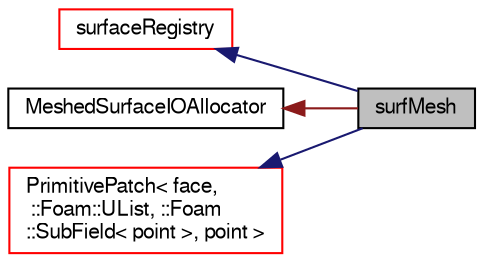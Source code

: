 digraph "surfMesh"
{
  bgcolor="transparent";
  edge [fontname="FreeSans",fontsize="10",labelfontname="FreeSans",labelfontsize="10"];
  node [fontname="FreeSans",fontsize="10",shape=record];
  rankdir="LR";
  Node0 [label="surfMesh",height=0.2,width=0.4,color="black", fillcolor="grey75", style="filled", fontcolor="black"];
  Node1 -> Node0 [dir="back",color="midnightblue",fontsize="10",style="solid",fontname="FreeSans"];
  Node1 [label="surfaceRegistry",height=0.2,width=0.4,color="red",URL="$a29690.html",tooltip="Wraps the normal objectRegistry with a local instance for surfaces. "];
  Node8 -> Node0 [dir="back",color="firebrick4",fontsize="10",style="solid",fontname="FreeSans"];
  Node8 [label="MeshedSurfaceIOAllocator",height=0.2,width=0.4,color="black",URL="$a29578.html",tooltip="A helper class for storing points, faces and zones with IO capabilities. "];
  Node9 -> Node0 [dir="back",color="midnightblue",fontsize="10",style="solid",fontname="FreeSans"];
  Node9 [label="PrimitivePatch\< face,\l ::Foam::UList, ::Foam\l::SubField\< point \>, point \>",height=0.2,width=0.4,color="red",URL="$a27538.html"];
}
